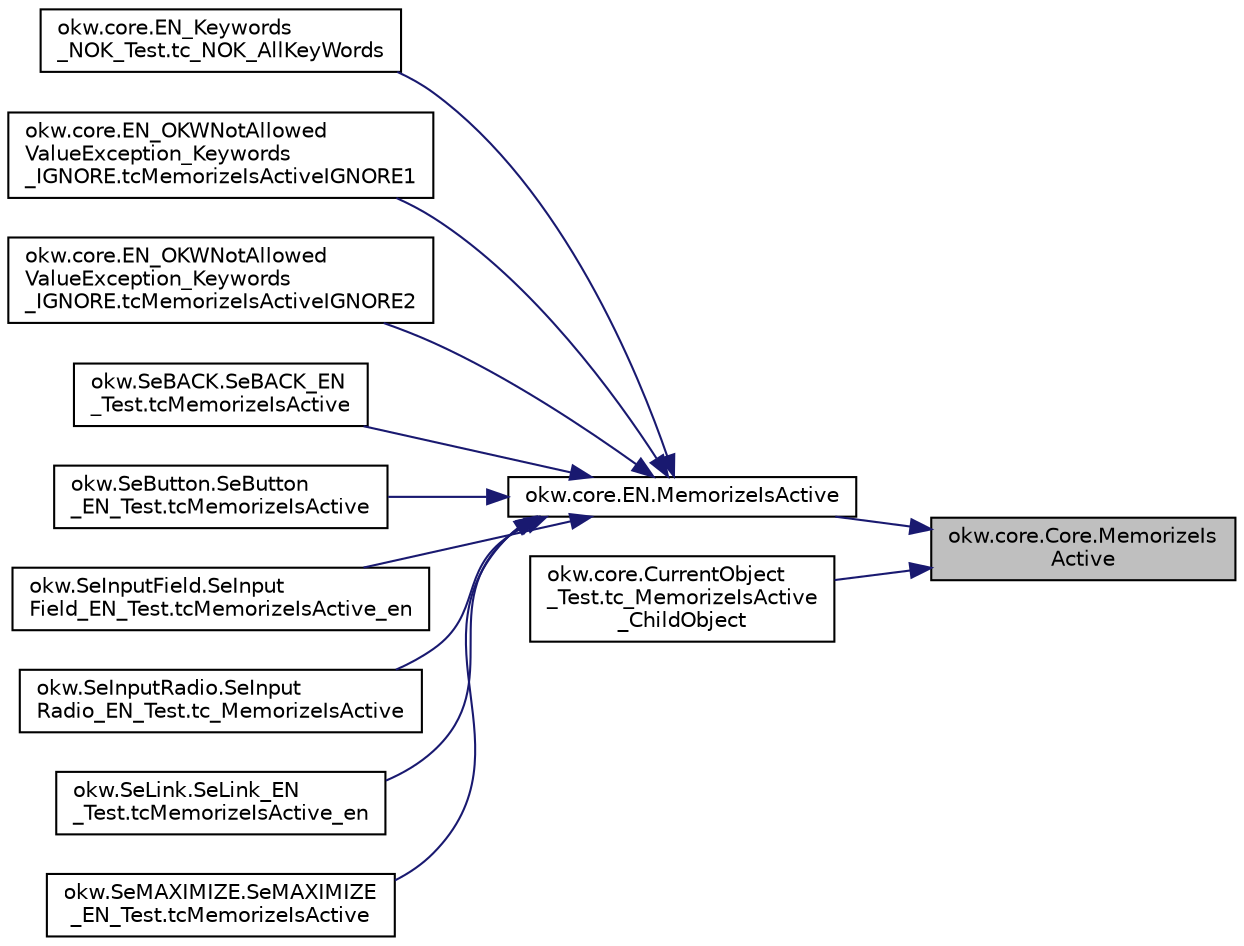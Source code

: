 digraph "okw.core.Core.MemorizeIsActive"
{
 // INTERACTIVE_SVG=YES
 // LATEX_PDF_SIZE
  edge [fontname="Helvetica",fontsize="10",labelfontname="Helvetica",labelfontsize="10"];
  node [fontname="Helvetica",fontsize="10",shape=record];
  rankdir="RL";
  Node1193 [label="okw.core.Core.MemorizeIs\lActive",height=0.2,width=0.4,color="black", fillcolor="grey75", style="filled", fontcolor="black",tooltip="Merkt sich den Zustand des gegebenen Objekts."];
  Node1193 -> Node1194 [dir="back",color="midnightblue",fontsize="10",style="solid",fontname="Helvetica"];
  Node1194 [label="okw.core.EN.MemorizeIsActive",height=0.2,width=0.4,color="black", fillcolor="white", style="filled",URL="$classokw_1_1core_1_1_e_n.html#a935b5a215e8176e6abda9bc268f107f4",tooltip="Merkt sich den Zustand des gegebenen Objekts."];
  Node1194 -> Node1195 [dir="back",color="midnightblue",fontsize="10",style="solid",fontname="Helvetica"];
  Node1195 [label="okw.core.EN_Keywords\l_NOK_Test.tc_NOK_AllKeyWords",height=0.2,width=0.4,color="black", fillcolor="white", style="filled",URL="$classokw_1_1core_1_1_e_n___keywords___n_o_k___test.html#a81a960a2341dfb0e27da7871291c84dc",tooltip="Prüft methoden aufruf für einen einfachen Click."];
  Node1194 -> Node1196 [dir="back",color="midnightblue",fontsize="10",style="solid",fontname="Helvetica"];
  Node1196 [label="okw.core.EN_OKWNotAllowed\lValueException_Keywords\l_IGNORE.tcMemorizeIsActiveIGNORE1",height=0.2,width=0.4,color="black", fillcolor="white", style="filled",URL="$classokw_1_1core_1_1_e_n___o_k_w_not_allowed_value_exception___keywords___i_g_n_o_r_e.html#a6e44ea6f8c45474e652babb6966c380f",tooltip="Prüft ob \"${IGNORE} \" die Ausnahme okw.exceptions.OKWNotAllowedValueException auslöst."];
  Node1194 -> Node1197 [dir="back",color="midnightblue",fontsize="10",style="solid",fontname="Helvetica"];
  Node1197 [label="okw.core.EN_OKWNotAllowed\lValueException_Keywords\l_IGNORE.tcMemorizeIsActiveIGNORE2",height=0.2,width=0.4,color="black", fillcolor="white", style="filled",URL="$classokw_1_1core_1_1_e_n___o_k_w_not_allowed_value_exception___keywords___i_g_n_o_r_e.html#aecc232a734bfeaf3b7e1ca88028c6122",tooltip="Prüft ob \"\"${IGNORE}${TCN}\" die Ausnahme okw.exceptions.OKWNotAllowedValueException auslöst."];
  Node1194 -> Node1198 [dir="back",color="midnightblue",fontsize="10",style="solid",fontname="Helvetica"];
  Node1198 [label="okw.SeBACK.SeBACK_EN\l_Test.tcMemorizeIsActive",height=0.2,width=0.4,color="black", fillcolor="white", style="filled",URL="$classokw_1_1_se_b_a_c_k_1_1_se_b_a_c_k___e_n___test.html#a6fec92f9be648729f1b3b40e7366fb5e",tooltip="Teste das Schlüsselwort MemorizeIsActive( FN, MemKey ) eines SeBACK Prüfen."];
  Node1194 -> Node1199 [dir="back",color="midnightblue",fontsize="10",style="solid",fontname="Helvetica"];
  Node1199 [label="okw.SeButton.SeButton\l_EN_Test.tcMemorizeIsActive",height=0.2,width=0.4,color="black", fillcolor="white", style="filled",URL="$classokw_1_1_se_button_1_1_se_button___e_n___test.html#a6598b01b18a4f5b518b5d610d1c8d290",tooltip="Test des Schlüsselwortes MemorizeIsActive für den GUI-Adapter SeButton."];
  Node1194 -> Node1200 [dir="back",color="midnightblue",fontsize="10",style="solid",fontname="Helvetica"];
  Node1200 [label="okw.SeInputField.SeInput\lField_EN_Test.tcMemorizeIsActive_en",height=0.2,width=0.4,color="black", fillcolor="white", style="filled",URL="$classokw_1_1_se_input_field_1_1_se_input_field___e_n___test.html#a2b32a4338175e0f367218d82c92e7587",tooltip="Teste das Schlüsselwort MemorizeIsActive( FN, MemKey ) eines SeInputText Prüfen."];
  Node1194 -> Node1201 [dir="back",color="midnightblue",fontsize="10",style="solid",fontname="Helvetica"];
  Node1201 [label="okw.SeInputRadio.SeInput\lRadio_EN_Test.tc_MemorizeIsActive",height=0.2,width=0.4,color="black", fillcolor="white", style="filled",URL="$classokw_1_1_se_input_radio_1_1_se_input_radio___e_n___test.html#a7810904e1268bdaf14922ba950527c06",tooltip="Test des Schlüsselwortes MemorizeIsActive für den GUI-Adapter SeInputRadio."];
  Node1194 -> Node1202 [dir="back",color="midnightblue",fontsize="10",style="solid",fontname="Helvetica"];
  Node1202 [label="okw.SeLink.SeLink_EN\l_Test.tcMemorizeIsActive_en",height=0.2,width=0.4,color="black", fillcolor="white", style="filled",URL="$classokw_1_1_se_link_1_1_se_link___e_n___test.html#a6790e3a557b34eef479a3306c331bc46",tooltip="Prüft ob die VerifyIsActive die Ausnahme OKWFrameObjectMethodNotImplemented auslöst."];
  Node1194 -> Node1203 [dir="back",color="midnightblue",fontsize="10",style="solid",fontname="Helvetica"];
  Node1203 [label="okw.SeMAXIMIZE.SeMAXIMIZE\l_EN_Test.tcMemorizeIsActive",height=0.2,width=0.4,color="black", fillcolor="white", style="filled",URL="$classokw_1_1_se_m_a_x_i_m_i_z_e_1_1_se_m_a_x_i_m_i_z_e___e_n___test.html#af649d3166ca3d9bc4c1f3858089a0853",tooltip="Teste das Schlüsselwort MemorizeIsActive( FN, MemKey ) eines SeMAXIMIZE Prüfen."];
  Node1193 -> Node1204 [dir="back",color="midnightblue",fontsize="10",style="solid",fontname="Helvetica"];
  Node1204 [label="okw.core.CurrentObject\l_Test.tc_MemorizeIsActive\l_ChildObject",height=0.2,width=0.4,color="black", fillcolor="white", style="filled",URL="$classokw_1_1core_1_1_current_object___test.html#a071092391826959809ec74f3c4d2ec59",tooltip="Testziel: Prüft den Aufruf der Methode MemorizeIsActive( FN, MemKey ) im ChildObject."];
}

